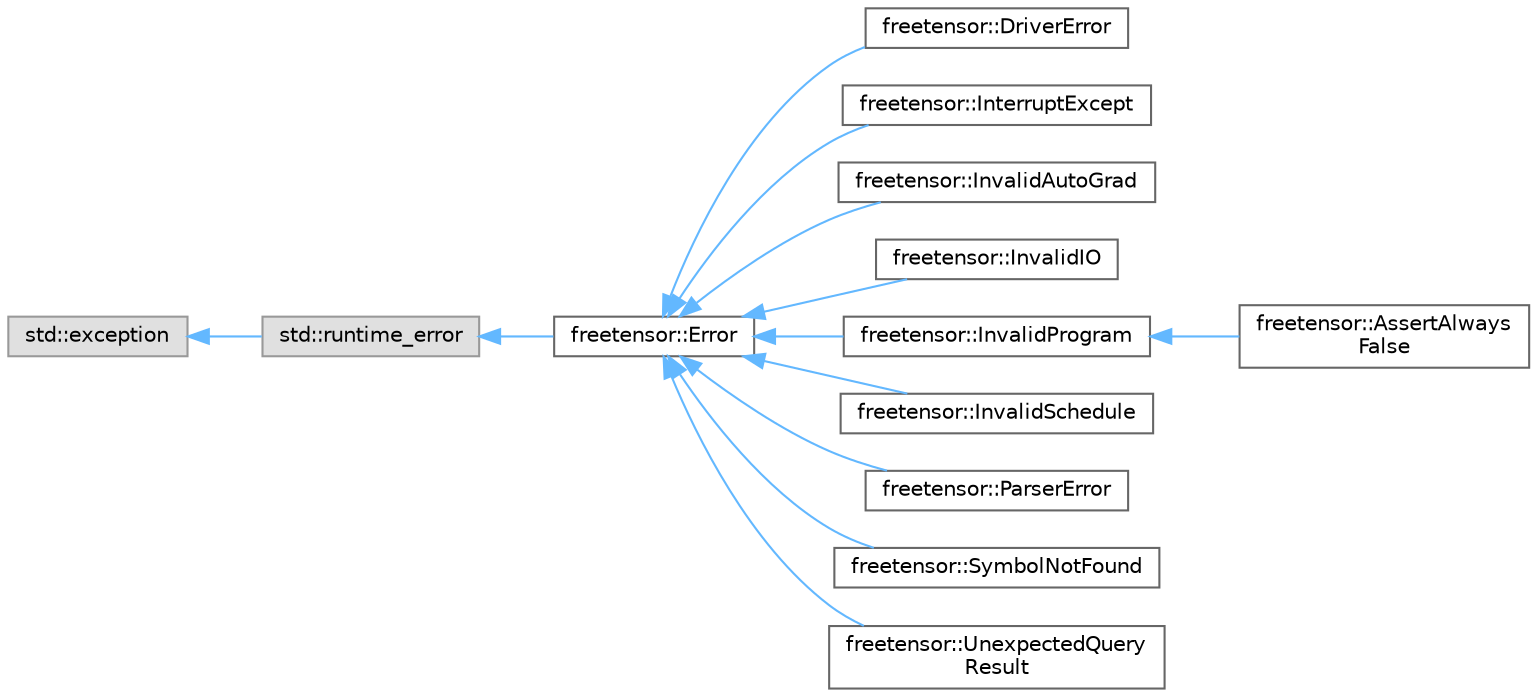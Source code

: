 digraph "Graphical Class Hierarchy"
{
 // LATEX_PDF_SIZE
  bgcolor="transparent";
  edge [fontname=Helvetica,fontsize=10,labelfontname=Helvetica,labelfontsize=10];
  node [fontname=Helvetica,fontsize=10,shape=box,height=0.2,width=0.4];
  rankdir="LR";
  Node0 [label="std::exception",height=0.2,width=0.4,color="grey60", fillcolor="#E0E0E0", style="filled",tooltip=" "];
  Node0 -> Node1 [dir="back",color="steelblue1",style="solid"];
  Node1 [label="std::runtime_error",height=0.2,width=0.4,color="grey60", fillcolor="#E0E0E0", style="filled",tooltip=" "];
  Node1 -> Node2 [dir="back",color="steelblue1",style="solid"];
  Node2 [label="freetensor::Error",height=0.2,width=0.4,color="grey40", fillcolor="white", style="filled",URL="$classfreetensor_1_1Error.html",tooltip=" "];
  Node2 -> Node3 [dir="back",color="steelblue1",style="solid"];
  Node3 [label="freetensor::DriverError",height=0.2,width=0.4,color="grey40", fillcolor="white", style="filled",URL="$classfreetensor_1_1DriverError.html",tooltip=" "];
  Node2 -> Node4 [dir="back",color="steelblue1",style="solid"];
  Node4 [label="freetensor::InterruptExcept",height=0.2,width=0.4,color="grey40", fillcolor="white", style="filled",URL="$classfreetensor_1_1InterruptExcept.html",tooltip=" "];
  Node2 -> Node5 [dir="back",color="steelblue1",style="solid"];
  Node5 [label="freetensor::InvalidAutoGrad",height=0.2,width=0.4,color="grey40", fillcolor="white", style="filled",URL="$classfreetensor_1_1InvalidAutoGrad.html",tooltip=" "];
  Node2 -> Node6 [dir="back",color="steelblue1",style="solid"];
  Node6 [label="freetensor::InvalidIO",height=0.2,width=0.4,color="grey40", fillcolor="white", style="filled",URL="$classfreetensor_1_1InvalidIO.html",tooltip=" "];
  Node2 -> Node7 [dir="back",color="steelblue1",style="solid"];
  Node7 [label="freetensor::InvalidProgram",height=0.2,width=0.4,color="grey40", fillcolor="white", style="filled",URL="$classfreetensor_1_1InvalidProgram.html",tooltip=" "];
  Node7 -> Node8 [dir="back",color="steelblue1",style="solid"];
  Node8 [label="freetensor::AssertAlways\lFalse",height=0.2,width=0.4,color="grey40", fillcolor="white", style="filled",URL="$classfreetensor_1_1AssertAlwaysFalse.html",tooltip=" "];
  Node2 -> Node9 [dir="back",color="steelblue1",style="solid"];
  Node9 [label="freetensor::InvalidSchedule",height=0.2,width=0.4,color="grey40", fillcolor="white", style="filled",URL="$classfreetensor_1_1InvalidSchedule.html",tooltip=" "];
  Node2 -> Node10 [dir="back",color="steelblue1",style="solid"];
  Node10 [label="freetensor::ParserError",height=0.2,width=0.4,color="grey40", fillcolor="white", style="filled",URL="$classfreetensor_1_1ParserError.html",tooltip=" "];
  Node2 -> Node11 [dir="back",color="steelblue1",style="solid"];
  Node11 [label="freetensor::SymbolNotFound",height=0.2,width=0.4,color="grey40", fillcolor="white", style="filled",URL="$classfreetensor_1_1SymbolNotFound.html",tooltip=" "];
  Node2 -> Node12 [dir="back",color="steelblue1",style="solid"];
  Node12 [label="freetensor::UnexpectedQuery\lResult",height=0.2,width=0.4,color="grey40", fillcolor="white", style="filled",URL="$classfreetensor_1_1UnexpectedQueryResult.html",tooltip=" "];
}
